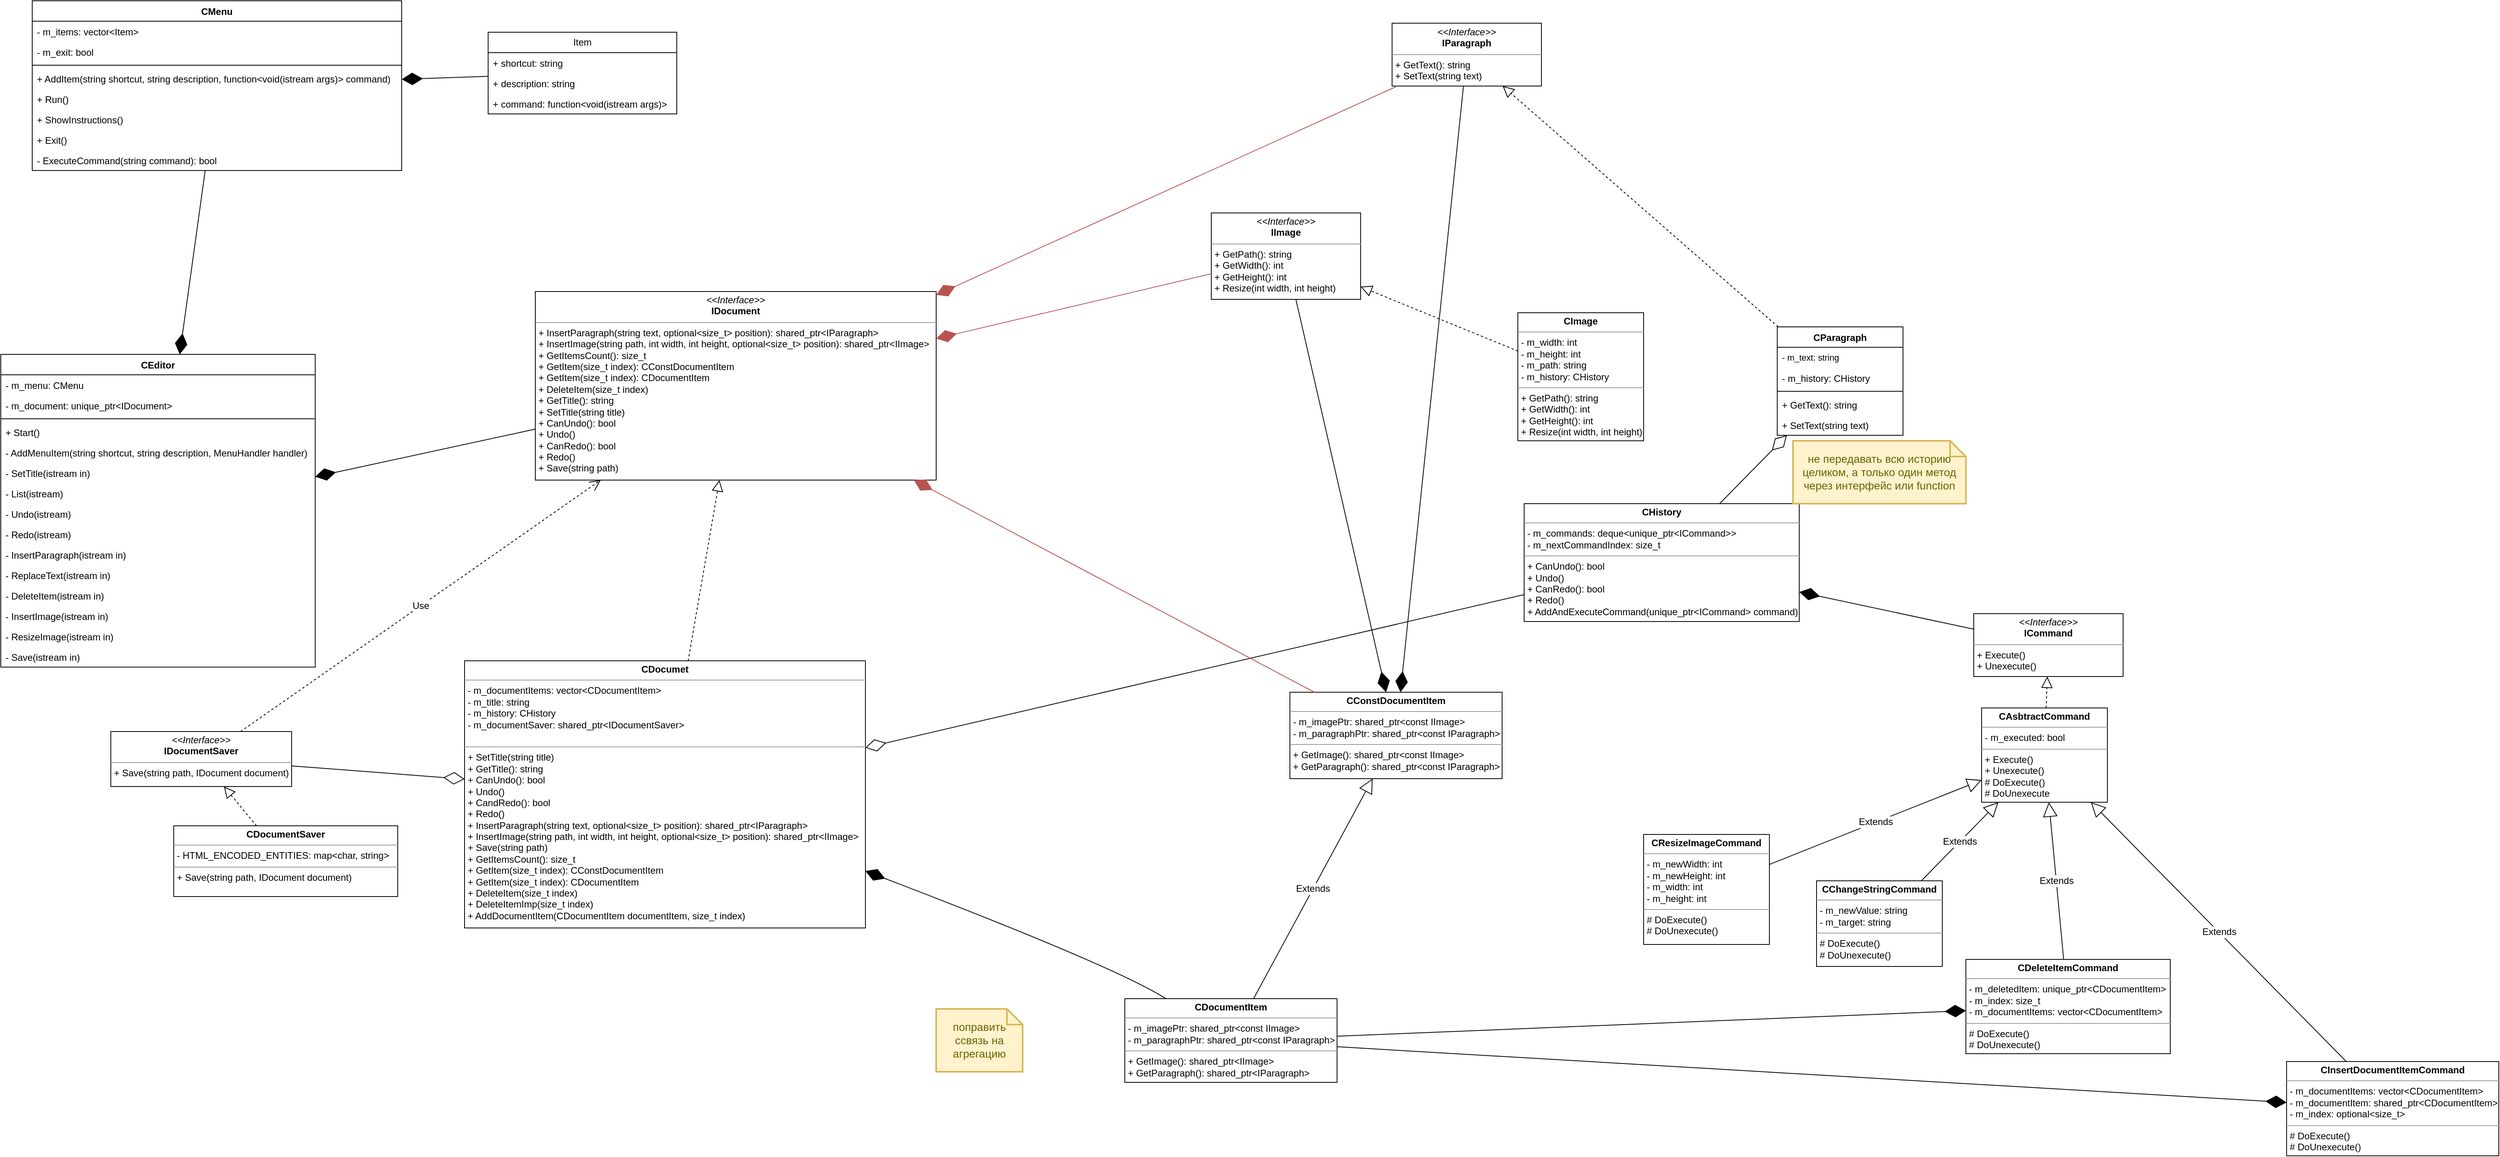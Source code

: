 <mxfile version="22.1.0" type="device">
  <diagram name="Страница — 1" id="R6GIMhSk1xljdLZ6tXCq">
    <mxGraphModel dx="875" dy="3942" grid="1" gridSize="10" guides="1" tooltips="1" connect="1" arrows="1" fold="1" page="1" pageScale="1" pageWidth="827" pageHeight="1169" math="0" shadow="0">
      <root>
        <mxCell id="0" />
        <mxCell id="1" parent="0" />
        <mxCell id="IfBYdB_6qZyY2GXF2FP4-1" value="CEditor" style="swimlane;fontStyle=1;align=center;verticalAlign=top;childLayout=stackLayout;horizontal=1;startSize=26;horizontalStack=0;resizeParent=1;resizeParentMax=0;resizeLast=0;collapsible=1;marginBottom=0;whiteSpace=wrap;html=1;" parent="1" vertex="1">
          <mxGeometry x="130" y="-2890" width="400" height="398" as="geometry" />
        </mxCell>
        <mxCell id="IfBYdB_6qZyY2GXF2FP4-2" value="- m_menu: CMenu" style="text;strokeColor=none;fillColor=none;align=left;verticalAlign=top;spacingLeft=4;spacingRight=4;overflow=hidden;rotatable=0;points=[[0,0.5],[1,0.5]];portConstraint=eastwest;whiteSpace=wrap;html=1;" parent="IfBYdB_6qZyY2GXF2FP4-1" vertex="1">
          <mxGeometry y="26" width="400" height="26" as="geometry" />
        </mxCell>
        <mxCell id="IfBYdB_6qZyY2GXF2FP4-7" value="- m_document: unique_ptr&amp;lt;IDocument&amp;gt;" style="text;strokeColor=none;fillColor=none;align=left;verticalAlign=top;spacingLeft=4;spacingRight=4;overflow=hidden;rotatable=0;points=[[0,0.5],[1,0.5]];portConstraint=eastwest;whiteSpace=wrap;html=1;" parent="IfBYdB_6qZyY2GXF2FP4-1" vertex="1">
          <mxGeometry y="52" width="400" height="26" as="geometry" />
        </mxCell>
        <mxCell id="IfBYdB_6qZyY2GXF2FP4-3" value="" style="line;strokeWidth=1;fillColor=none;align=left;verticalAlign=middle;spacingTop=-1;spacingLeft=3;spacingRight=3;rotatable=0;labelPosition=right;points=[];portConstraint=eastwest;strokeColor=inherit;" parent="IfBYdB_6qZyY2GXF2FP4-1" vertex="1">
          <mxGeometry y="78" width="400" height="8" as="geometry" />
        </mxCell>
        <mxCell id="IfBYdB_6qZyY2GXF2FP4-4" value="+ Start()" style="text;strokeColor=none;fillColor=none;align=left;verticalAlign=top;spacingLeft=4;spacingRight=4;overflow=hidden;rotatable=0;points=[[0,0.5],[1,0.5]];portConstraint=eastwest;whiteSpace=wrap;html=1;" parent="IfBYdB_6qZyY2GXF2FP4-1" vertex="1">
          <mxGeometry y="86" width="400" height="26" as="geometry" />
        </mxCell>
        <mxCell id="IfBYdB_6qZyY2GXF2FP4-5" value="- AddMenuItem(string shortcut, string description, MenuHandler handler)" style="text;strokeColor=none;fillColor=none;align=left;verticalAlign=top;spacingLeft=4;spacingRight=4;overflow=hidden;rotatable=0;points=[[0,0.5],[1,0.5]];portConstraint=eastwest;whiteSpace=wrap;html=1;" parent="IfBYdB_6qZyY2GXF2FP4-1" vertex="1">
          <mxGeometry y="112" width="400" height="26" as="geometry" />
        </mxCell>
        <mxCell id="IfBYdB_6qZyY2GXF2FP4-6" value="- SetTitle(istream in)" style="text;strokeColor=none;fillColor=none;align=left;verticalAlign=top;spacingLeft=4;spacingRight=4;overflow=hidden;rotatable=0;points=[[0,0.5],[1,0.5]];portConstraint=eastwest;whiteSpace=wrap;html=1;" parent="IfBYdB_6qZyY2GXF2FP4-1" vertex="1">
          <mxGeometry y="138" width="400" height="26" as="geometry" />
        </mxCell>
        <mxCell id="IfBYdB_6qZyY2GXF2FP4-8" value="- List(istream)" style="text;strokeColor=none;fillColor=none;align=left;verticalAlign=top;spacingLeft=4;spacingRight=4;overflow=hidden;rotatable=0;points=[[0,0.5],[1,0.5]];portConstraint=eastwest;whiteSpace=wrap;html=1;" parent="IfBYdB_6qZyY2GXF2FP4-1" vertex="1">
          <mxGeometry y="164" width="400" height="26" as="geometry" />
        </mxCell>
        <mxCell id="IfBYdB_6qZyY2GXF2FP4-11" value="- Undo(istream)" style="text;strokeColor=none;fillColor=none;align=left;verticalAlign=top;spacingLeft=4;spacingRight=4;overflow=hidden;rotatable=0;points=[[0,0.5],[1,0.5]];portConstraint=eastwest;whiteSpace=wrap;html=1;" parent="IfBYdB_6qZyY2GXF2FP4-1" vertex="1">
          <mxGeometry y="190" width="400" height="26" as="geometry" />
        </mxCell>
        <mxCell id="IfBYdB_6qZyY2GXF2FP4-13" value="- Redo(istream)" style="text;strokeColor=none;fillColor=none;align=left;verticalAlign=top;spacingLeft=4;spacingRight=4;overflow=hidden;rotatable=0;points=[[0,0.5],[1,0.5]];portConstraint=eastwest;whiteSpace=wrap;html=1;" parent="IfBYdB_6qZyY2GXF2FP4-1" vertex="1">
          <mxGeometry y="216" width="400" height="26" as="geometry" />
        </mxCell>
        <mxCell id="IfBYdB_6qZyY2GXF2FP4-16" value="- InsertParagraph(istream in)" style="text;strokeColor=none;fillColor=none;align=left;verticalAlign=top;spacingLeft=4;spacingRight=4;overflow=hidden;rotatable=0;points=[[0,0.5],[1,0.5]];portConstraint=eastwest;whiteSpace=wrap;html=1;" parent="IfBYdB_6qZyY2GXF2FP4-1" vertex="1">
          <mxGeometry y="242" width="400" height="26" as="geometry" />
        </mxCell>
        <mxCell id="IfBYdB_6qZyY2GXF2FP4-15" value="- ReplaceText(istream in)" style="text;strokeColor=none;fillColor=none;align=left;verticalAlign=top;spacingLeft=4;spacingRight=4;overflow=hidden;rotatable=0;points=[[0,0.5],[1,0.5]];portConstraint=eastwest;whiteSpace=wrap;html=1;" parent="IfBYdB_6qZyY2GXF2FP4-1" vertex="1">
          <mxGeometry y="268" width="400" height="26" as="geometry" />
        </mxCell>
        <mxCell id="IfBYdB_6qZyY2GXF2FP4-14" value="- DeleteItem(istream in)" style="text;strokeColor=none;fillColor=none;align=left;verticalAlign=top;spacingLeft=4;spacingRight=4;overflow=hidden;rotatable=0;points=[[0,0.5],[1,0.5]];portConstraint=eastwest;whiteSpace=wrap;html=1;" parent="IfBYdB_6qZyY2GXF2FP4-1" vertex="1">
          <mxGeometry y="294" width="400" height="26" as="geometry" />
        </mxCell>
        <mxCell id="IfBYdB_6qZyY2GXF2FP4-12" value="- InsertImage(istream in)" style="text;strokeColor=none;fillColor=none;align=left;verticalAlign=top;spacingLeft=4;spacingRight=4;overflow=hidden;rotatable=0;points=[[0,0.5],[1,0.5]];portConstraint=eastwest;whiteSpace=wrap;html=1;" parent="IfBYdB_6qZyY2GXF2FP4-1" vertex="1">
          <mxGeometry y="320" width="400" height="26" as="geometry" />
        </mxCell>
        <mxCell id="IfBYdB_6qZyY2GXF2FP4-10" value="- ResizeImage(istream in)" style="text;strokeColor=none;fillColor=none;align=left;verticalAlign=top;spacingLeft=4;spacingRight=4;overflow=hidden;rotatable=0;points=[[0,0.5],[1,0.5]];portConstraint=eastwest;whiteSpace=wrap;html=1;" parent="IfBYdB_6qZyY2GXF2FP4-1" vertex="1">
          <mxGeometry y="346" width="400" height="26" as="geometry" />
        </mxCell>
        <mxCell id="IfBYdB_6qZyY2GXF2FP4-9" value="- Save(istream in)" style="text;strokeColor=none;fillColor=none;align=left;verticalAlign=top;spacingLeft=4;spacingRight=4;overflow=hidden;rotatable=0;points=[[0,0.5],[1,0.5]];portConstraint=eastwest;whiteSpace=wrap;html=1;" parent="IfBYdB_6qZyY2GXF2FP4-1" vertex="1">
          <mxGeometry y="372" width="400" height="26" as="geometry" />
        </mxCell>
        <mxCell id="IfBYdB_6qZyY2GXF2FP4-17" value="CMenu" style="swimlane;fontStyle=1;align=center;verticalAlign=top;childLayout=stackLayout;horizontal=1;startSize=26;horizontalStack=0;resizeParent=1;resizeParentMax=0;resizeLast=0;collapsible=1;marginBottom=0;whiteSpace=wrap;html=1;" parent="1" vertex="1">
          <mxGeometry x="170" y="-3340" width="470" height="216" as="geometry" />
        </mxCell>
        <mxCell id="IfBYdB_6qZyY2GXF2FP4-18" value="- m_items: vector&amp;lt;Item&amp;gt;" style="text;strokeColor=none;fillColor=none;align=left;verticalAlign=top;spacingLeft=4;spacingRight=4;overflow=hidden;rotatable=0;points=[[0,0.5],[1,0.5]];portConstraint=eastwest;whiteSpace=wrap;html=1;" parent="IfBYdB_6qZyY2GXF2FP4-17" vertex="1">
          <mxGeometry y="26" width="470" height="26" as="geometry" />
        </mxCell>
        <mxCell id="IfBYdB_6qZyY2GXF2FP4-25" value="- m_exit: bool" style="text;strokeColor=none;fillColor=none;align=left;verticalAlign=top;spacingLeft=4;spacingRight=4;overflow=hidden;rotatable=0;points=[[0,0.5],[1,0.5]];portConstraint=eastwest;whiteSpace=wrap;html=1;" parent="IfBYdB_6qZyY2GXF2FP4-17" vertex="1">
          <mxGeometry y="52" width="470" height="26" as="geometry" />
        </mxCell>
        <mxCell id="IfBYdB_6qZyY2GXF2FP4-19" value="" style="line;strokeWidth=1;fillColor=none;align=left;verticalAlign=middle;spacingTop=-1;spacingLeft=3;spacingRight=3;rotatable=0;labelPosition=right;points=[];portConstraint=eastwest;strokeColor=inherit;" parent="IfBYdB_6qZyY2GXF2FP4-17" vertex="1">
          <mxGeometry y="78" width="470" height="8" as="geometry" />
        </mxCell>
        <mxCell id="IfBYdB_6qZyY2GXF2FP4-20" value="+ AddItem(string shortcut, string description, function&amp;lt;void(istream args)&amp;gt; command)" style="text;strokeColor=none;fillColor=none;align=left;verticalAlign=top;spacingLeft=4;spacingRight=4;overflow=hidden;rotatable=0;points=[[0,0.5],[1,0.5]];portConstraint=eastwest;whiteSpace=wrap;html=1;" parent="IfBYdB_6qZyY2GXF2FP4-17" vertex="1">
          <mxGeometry y="86" width="470" height="26" as="geometry" />
        </mxCell>
        <mxCell id="IfBYdB_6qZyY2GXF2FP4-21" value="+ Run()" style="text;strokeColor=none;fillColor=none;align=left;verticalAlign=top;spacingLeft=4;spacingRight=4;overflow=hidden;rotatable=0;points=[[0,0.5],[1,0.5]];portConstraint=eastwest;whiteSpace=wrap;html=1;" parent="IfBYdB_6qZyY2GXF2FP4-17" vertex="1">
          <mxGeometry y="112" width="470" height="26" as="geometry" />
        </mxCell>
        <mxCell id="IfBYdB_6qZyY2GXF2FP4-22" value="+ ShowInstructions()" style="text;strokeColor=none;fillColor=none;align=left;verticalAlign=top;spacingLeft=4;spacingRight=4;overflow=hidden;rotatable=0;points=[[0,0.5],[1,0.5]];portConstraint=eastwest;whiteSpace=wrap;html=1;" parent="IfBYdB_6qZyY2GXF2FP4-17" vertex="1">
          <mxGeometry y="138" width="470" height="26" as="geometry" />
        </mxCell>
        <mxCell id="IfBYdB_6qZyY2GXF2FP4-23" value="+ Exit()" style="text;strokeColor=none;fillColor=none;align=left;verticalAlign=top;spacingLeft=4;spacingRight=4;overflow=hidden;rotatable=0;points=[[0,0.5],[1,0.5]];portConstraint=eastwest;whiteSpace=wrap;html=1;" parent="IfBYdB_6qZyY2GXF2FP4-17" vertex="1">
          <mxGeometry y="164" width="470" height="26" as="geometry" />
        </mxCell>
        <mxCell id="IfBYdB_6qZyY2GXF2FP4-24" value="- ExecuteCommand(string command): bool" style="text;strokeColor=none;fillColor=none;align=left;verticalAlign=top;spacingLeft=4;spacingRight=4;overflow=hidden;rotatable=0;points=[[0,0.5],[1,0.5]];portConstraint=eastwest;whiteSpace=wrap;html=1;" parent="IfBYdB_6qZyY2GXF2FP4-17" vertex="1">
          <mxGeometry y="190" width="470" height="26" as="geometry" />
        </mxCell>
        <mxCell id="IfBYdB_6qZyY2GXF2FP4-26" value="Item" style="swimlane;fontStyle=0;childLayout=stackLayout;horizontal=1;startSize=26;fillColor=none;horizontalStack=0;resizeParent=1;resizeParentMax=0;resizeLast=0;collapsible=1;marginBottom=0;whiteSpace=wrap;html=1;" parent="1" vertex="1">
          <mxGeometry x="750" y="-3300" width="240" height="104" as="geometry" />
        </mxCell>
        <mxCell id="IfBYdB_6qZyY2GXF2FP4-27" value="+ shortcut: string" style="text;strokeColor=none;fillColor=none;align=left;verticalAlign=top;spacingLeft=4;spacingRight=4;overflow=hidden;rotatable=0;points=[[0,0.5],[1,0.5]];portConstraint=eastwest;whiteSpace=wrap;html=1;" parent="IfBYdB_6qZyY2GXF2FP4-26" vertex="1">
          <mxGeometry y="26" width="240" height="26" as="geometry" />
        </mxCell>
        <mxCell id="IfBYdB_6qZyY2GXF2FP4-28" value="+ description: string" style="text;strokeColor=none;fillColor=none;align=left;verticalAlign=top;spacingLeft=4;spacingRight=4;overflow=hidden;rotatable=0;points=[[0,0.5],[1,0.5]];portConstraint=eastwest;whiteSpace=wrap;html=1;" parent="IfBYdB_6qZyY2GXF2FP4-26" vertex="1">
          <mxGeometry y="52" width="240" height="26" as="geometry" />
        </mxCell>
        <mxCell id="IfBYdB_6qZyY2GXF2FP4-30" value="+ command: function&amp;lt;void(istream args)&amp;gt;" style="text;strokeColor=none;fillColor=none;align=left;verticalAlign=top;spacingLeft=4;spacingRight=4;overflow=hidden;rotatable=0;points=[[0,0.5],[1,0.5]];portConstraint=eastwest;whiteSpace=wrap;html=1;" parent="IfBYdB_6qZyY2GXF2FP4-26" vertex="1">
          <mxGeometry y="78" width="240" height="26" as="geometry" />
        </mxCell>
        <mxCell id="IfBYdB_6qZyY2GXF2FP4-31" value="&lt;p style=&quot;margin:0px;margin-top:4px;text-align:center;&quot;&gt;&lt;i&gt;&amp;lt;&amp;lt;Interface&amp;gt;&amp;gt;&lt;/i&gt;&lt;br&gt;&lt;b&gt;ICommand&lt;/b&gt;&lt;/p&gt;&lt;hr size=&quot;1&quot;&gt;&lt;p style=&quot;margin:0px;margin-left:4px;&quot;&gt;+ Execute()&lt;br&gt;+ Unexecute()&lt;/p&gt;" style="verticalAlign=top;align=left;overflow=fill;fontSize=12;fontFamily=Helvetica;html=1;whiteSpace=wrap;" parent="1" vertex="1">
          <mxGeometry x="2640" y="-2560" width="190" height="80" as="geometry" />
        </mxCell>
        <mxCell id="IfBYdB_6qZyY2GXF2FP4-32" value="&lt;p style=&quot;margin:0px;margin-top:4px;text-align:center;&quot;&gt;&lt;i&gt;&amp;lt;&amp;lt;Interface&amp;gt;&amp;gt;&lt;/i&gt;&lt;br&gt;&lt;b&gt;IDocument&lt;/b&gt;&lt;/p&gt;&lt;hr size=&quot;1&quot;&gt;&lt;p style=&quot;margin:0px;margin-left:4px;&quot;&gt;+ InsertParagraph(string text, optional&amp;lt;size_t&amp;gt; position): shared_ptr&amp;lt;IParagraph&amp;gt;&lt;/p&gt;&lt;p style=&quot;margin:0px;margin-left:4px;&quot;&gt;+ InsertImage(string path, int width, int height, optional&amp;lt;size_t&amp;gt; position): shared_ptr&amp;lt;IImage&amp;gt;&lt;/p&gt;&lt;p style=&quot;margin:0px;margin-left:4px;&quot;&gt;+ GetItemsCount(): size_t&lt;/p&gt;&lt;p style=&quot;margin:0px;margin-left:4px;&quot;&gt;+ GetItem(size_t index): CConstDocumentItem&lt;/p&gt;&lt;p style=&quot;margin:0px;margin-left:4px;&quot;&gt;+ GetItem(size_t index): CDocumentItem&lt;/p&gt;&lt;p style=&quot;margin:0px;margin-left:4px;&quot;&gt;+ DeleteItem(size_t index)&lt;/p&gt;&lt;p style=&quot;margin:0px;margin-left:4px;&quot;&gt;+ GetTitle(): string&lt;/p&gt;&lt;p style=&quot;margin:0px;margin-left:4px;&quot;&gt;+ SetTitle(string title)&lt;/p&gt;&lt;p style=&quot;margin:0px;margin-left:4px;&quot;&gt;+ CanUndo(): bool&lt;/p&gt;&lt;p style=&quot;margin:0px;margin-left:4px;&quot;&gt;+ Undo()&lt;/p&gt;&lt;p style=&quot;margin:0px;margin-left:4px;&quot;&gt;+ CanRedo(): bool&lt;/p&gt;&lt;p style=&quot;margin:0px;margin-left:4px;&quot;&gt;+ Redo()&lt;/p&gt;&lt;p style=&quot;margin:0px;margin-left:4px;&quot;&gt;+ Save(string path)&lt;/p&gt;" style="verticalAlign=top;align=left;overflow=fill;fontSize=12;fontFamily=Helvetica;html=1;whiteSpace=wrap;" parent="1" vertex="1">
          <mxGeometry x="810" y="-2970" width="510" height="240" as="geometry" />
        </mxCell>
        <mxCell id="8QAlY1tcnyAQv3PF9-H2-5" value="&lt;p style=&quot;margin:0px;margin-top:4px;text-align:center;&quot;&gt;&lt;i&gt;&amp;lt;&amp;lt;Interface&amp;gt;&amp;gt;&lt;/i&gt;&lt;br&gt;&lt;b&gt;IDocumentSaver&lt;/b&gt;&lt;/p&gt;&lt;hr size=&quot;1&quot;&gt;&lt;p style=&quot;margin:0px;margin-left:4px;&quot;&gt;+ Save(string path, IDocument document)&lt;br&gt;&lt;/p&gt;" style="verticalAlign=top;align=left;overflow=fill;fontSize=12;fontFamily=Helvetica;html=1;whiteSpace=wrap;" parent="1" vertex="1">
          <mxGeometry x="270" y="-2410" width="230" height="70" as="geometry" />
        </mxCell>
        <mxCell id="8QAlY1tcnyAQv3PF9-H2-10" value="&lt;p style=&quot;margin:0px;margin-top:4px;text-align:center;&quot;&gt;&lt;i&gt;&amp;lt;&amp;lt;Interface&amp;gt;&amp;gt;&lt;/i&gt;&lt;br&gt;&lt;b&gt;IImage&lt;/b&gt;&lt;/p&gt;&lt;hr size=&quot;1&quot;&gt;&lt;p style=&quot;margin:0px;margin-left:4px;&quot;&gt;+ GetPath(): string&lt;/p&gt;&lt;p style=&quot;margin:0px;margin-left:4px;&quot;&gt;+ GetWidth(): int&lt;/p&gt;&lt;p style=&quot;margin:0px;margin-left:4px;&quot;&gt;+ GetHeight(): int&lt;/p&gt;&lt;p style=&quot;margin:0px;margin-left:4px;&quot;&gt;+ Resize(int width, int height)&lt;/p&gt;" style="verticalAlign=top;align=left;overflow=fill;fontSize=12;fontFamily=Helvetica;html=1;whiteSpace=wrap;" parent="1" vertex="1">
          <mxGeometry x="1670" y="-3070" width="190" height="110" as="geometry" />
        </mxCell>
        <mxCell id="8QAlY1tcnyAQv3PF9-H2-11" value="&lt;p style=&quot;margin:0px;margin-top:4px;text-align:center;&quot;&gt;&lt;i&gt;&amp;lt;&amp;lt;Interface&amp;gt;&amp;gt;&lt;/i&gt;&lt;br&gt;&lt;b&gt;IParagraph&lt;/b&gt;&lt;/p&gt;&lt;hr size=&quot;1&quot;&gt;&lt;p style=&quot;margin:0px;margin-left:4px;&quot;&gt;+ GetText(): string&lt;br&gt;&lt;/p&gt;&lt;p style=&quot;margin:0px;margin-left:4px;&quot;&gt;+ SetText(string text)&lt;/p&gt;&lt;p style=&quot;margin:0px;margin-left:4px;&quot;&gt;&lt;br&gt;&lt;/p&gt;" style="verticalAlign=top;align=left;overflow=fill;fontSize=12;fontFamily=Helvetica;html=1;whiteSpace=wrap;" parent="1" vertex="1">
          <mxGeometry x="1900" y="-3311.5" width="190" height="80" as="geometry" />
        </mxCell>
        <mxCell id="8QAlY1tcnyAQv3PF9-H2-16" value="CParagraph" style="swimlane;fontStyle=1;align=center;verticalAlign=top;childLayout=stackLayout;horizontal=1;startSize=26;horizontalStack=0;resizeParent=1;resizeParentMax=0;resizeLast=0;collapsible=1;marginBottom=0;whiteSpace=wrap;html=1;fontSize=12;" parent="1" vertex="1">
          <mxGeometry x="2390" y="-2925" width="160" height="138" as="geometry" />
        </mxCell>
        <mxCell id="8QAlY1tcnyAQv3PF9-H2-17" value="- m_text: string" style="text;strokeColor=none;fillColor=none;align=left;verticalAlign=top;spacingLeft=4;spacingRight=4;overflow=hidden;rotatable=0;points=[[0,0.5],[1,0.5]];portConstraint=eastwest;whiteSpace=wrap;html=1;fontSize=11;" parent="8QAlY1tcnyAQv3PF9-H2-16" vertex="1">
          <mxGeometry y="26" width="160" height="26" as="geometry" />
        </mxCell>
        <mxCell id="8QAlY1tcnyAQv3PF9-H2-20" value="- m_history: CHistory" style="text;strokeColor=none;fillColor=none;align=left;verticalAlign=top;spacingLeft=4;spacingRight=4;overflow=hidden;rotatable=0;points=[[0,0.5],[1,0.5]];portConstraint=eastwest;whiteSpace=wrap;html=1;fontSize=12;" parent="8QAlY1tcnyAQv3PF9-H2-16" vertex="1">
          <mxGeometry y="52" width="160" height="26" as="geometry" />
        </mxCell>
        <mxCell id="8QAlY1tcnyAQv3PF9-H2-18" value="" style="line;strokeWidth=1;fillColor=none;align=left;verticalAlign=middle;spacingTop=-1;spacingLeft=3;spacingRight=3;rotatable=0;labelPosition=right;points=[];portConstraint=eastwest;strokeColor=inherit;fontSize=16;" parent="8QAlY1tcnyAQv3PF9-H2-16" vertex="1">
          <mxGeometry y="78" width="160" height="8" as="geometry" />
        </mxCell>
        <mxCell id="8QAlY1tcnyAQv3PF9-H2-19" value="+ GetText(): string" style="text;strokeColor=none;fillColor=none;align=left;verticalAlign=top;spacingLeft=4;spacingRight=4;overflow=hidden;rotatable=0;points=[[0,0.5],[1,0.5]];portConstraint=eastwest;whiteSpace=wrap;html=1;fontSize=12;" parent="8QAlY1tcnyAQv3PF9-H2-16" vertex="1">
          <mxGeometry y="86" width="160" height="26" as="geometry" />
        </mxCell>
        <mxCell id="8QAlY1tcnyAQv3PF9-H2-23" value="+ SetText(string text)" style="text;strokeColor=none;fillColor=none;align=left;verticalAlign=top;spacingLeft=4;spacingRight=4;overflow=hidden;rotatable=0;points=[[0,0.5],[1,0.5]];portConstraint=eastwest;whiteSpace=wrap;html=1;fontSize=12;" parent="8QAlY1tcnyAQv3PF9-H2-16" vertex="1">
          <mxGeometry y="112" width="160" height="26" as="geometry" />
        </mxCell>
        <mxCell id="6q8cdt-QcZXactEGFAb8-15" value="&lt;p style=&quot;margin:0px;margin-top:4px;text-align:center;&quot;&gt;&lt;b&gt;CImage&lt;/b&gt;&lt;/p&gt;&lt;hr size=&quot;1&quot;&gt;&lt;p style=&quot;margin:0px;margin-left:4px;&quot;&gt;- m_width: int&lt;/p&gt;&lt;p style=&quot;margin:0px;margin-left:4px;&quot;&gt;- m_height: int&lt;/p&gt;&lt;p style=&quot;margin:0px;margin-left:4px;&quot;&gt;- m_path: string&lt;/p&gt;&lt;p style=&quot;margin:0px;margin-left:4px;&quot;&gt;- m_history: CHistory&lt;/p&gt;&lt;hr size=&quot;1&quot;&gt;&lt;p style=&quot;margin:0px;margin-left:4px;&quot;&gt;+ GetPath(): string&lt;/p&gt;&lt;p style=&quot;margin:0px;margin-left:4px;&quot;&gt;+ GetWidth(): int&lt;/p&gt;&lt;p style=&quot;margin:0px;margin-left:4px;&quot;&gt;+ GetHeight(): int&lt;/p&gt;&lt;p style=&quot;margin:0px;margin-left:4px;&quot;&gt;+ Resize(int width, int height)&lt;/p&gt;" style="verticalAlign=top;align=left;overflow=fill;fontSize=12;fontFamily=Helvetica;html=1;whiteSpace=wrap;" parent="1" vertex="1">
          <mxGeometry x="2060" y="-2943" width="160" height="163" as="geometry" />
        </mxCell>
        <mxCell id="6q8cdt-QcZXactEGFAb8-17" value="&lt;p style=&quot;margin:0px;margin-top:4px;text-align:center;&quot;&gt;&lt;b&gt;CDocumentSaver&lt;/b&gt;&lt;/p&gt;&lt;hr size=&quot;1&quot;&gt;&lt;p style=&quot;margin:0px;margin-left:4px;&quot;&gt;- HTML_ENCODED_ENTITIES: map&amp;lt;char, string&amp;gt;&lt;/p&gt;&lt;hr size=&quot;1&quot;&gt;&lt;p style=&quot;margin:0px;margin-left:4px;&quot;&gt;+ Save(string path, IDocument document)&lt;/p&gt;" style="verticalAlign=top;align=left;overflow=fill;fontSize=12;fontFamily=Helvetica;html=1;whiteSpace=wrap;" parent="1" vertex="1">
          <mxGeometry x="350" y="-2290" width="285" height="90" as="geometry" />
        </mxCell>
        <mxCell id="6q8cdt-QcZXactEGFAb8-18" value="&lt;p style=&quot;margin:0px;margin-top:4px;text-align:center;&quot;&gt;&lt;b&gt;CDocumet&lt;/b&gt;&lt;/p&gt;&lt;hr size=&quot;1&quot;&gt;&lt;p style=&quot;margin:0px;margin-left:4px;&quot;&gt;- m_documentItems: vector&amp;lt;CDocumentItem&amp;gt;&lt;/p&gt;&lt;p style=&quot;margin:0px;margin-left:4px;&quot;&gt;- m_title: string&lt;/p&gt;&lt;p style=&quot;margin:0px;margin-left:4px;&quot;&gt;- m_history: CHistory&lt;/p&gt;&lt;p style=&quot;margin:0px;margin-left:4px;&quot;&gt;- m_documentSaver: shared_ptr&amp;lt;IDocumentSaver&amp;gt;&lt;/p&gt;&lt;br&gt;&lt;hr size=&quot;1&quot;&gt;&lt;p style=&quot;margin:0px;margin-left:4px;&quot;&gt;+ SetTitle(string title)&lt;/p&gt;&lt;p style=&quot;margin:0px;margin-left:4px;&quot;&gt;+ GetTitle(): string&lt;/p&gt;&lt;p style=&quot;margin:0px;margin-left:4px;&quot;&gt;+ CanUndo(): bool&lt;/p&gt;&lt;p style=&quot;margin:0px;margin-left:4px;&quot;&gt;+ Undo()&lt;/p&gt;&lt;p style=&quot;margin:0px;margin-left:4px;&quot;&gt;+ CandRedo(): bool&lt;/p&gt;&lt;p style=&quot;margin:0px;margin-left:4px;&quot;&gt;+ Redo()&lt;/p&gt;&lt;p style=&quot;margin:0px;margin-left:4px;&quot;&gt;+ InsertParagraph(string text, optional&amp;lt;size_t&amp;gt; position): shared_ptr&amp;lt;IParagraph&amp;gt;&lt;/p&gt;&lt;p style=&quot;margin:0px;margin-left:4px;&quot;&gt;+ InsertImage(string path, int width, int height, optional&amp;lt;size_t&amp;gt; position): shared_ptr&amp;lt;IImage&amp;gt;&lt;/p&gt;&lt;p style=&quot;margin:0px;margin-left:4px;&quot;&gt;+ Save(string path)&lt;/p&gt;&lt;p style=&quot;margin:0px;margin-left:4px;&quot;&gt;+ GetItemsCount(): size_t&lt;/p&gt;&lt;p style=&quot;margin:0px;margin-left:4px;&quot;&gt;+ GetItem(size_t index): CConstDocumentItem&lt;/p&gt;&lt;p style=&quot;margin:0px;margin-left:4px;&quot;&gt;+ GetItem(size_t index): CDocumentItem&lt;/p&gt;&lt;p style=&quot;margin:0px;margin-left:4px;&quot;&gt;+ DeleteItem(size_t index)&lt;/p&gt;&lt;p style=&quot;margin:0px;margin-left:4px;&quot;&gt;+ DeleteItemImp(size_t index)&lt;/p&gt;&lt;p style=&quot;margin:0px;margin-left:4px;&quot;&gt;+ AddDocumentItem(CDocumentItem documentItem, size_t index)&lt;/p&gt;" style="verticalAlign=top;align=left;overflow=fill;fontSize=12;fontFamily=Helvetica;html=1;whiteSpace=wrap;" parent="1" vertex="1">
          <mxGeometry x="720" y="-2500" width="510" height="340" as="geometry" />
        </mxCell>
        <mxCell id="6q8cdt-QcZXactEGFAb8-19" value="&lt;p style=&quot;margin:0px;margin-top:4px;text-align:center;&quot;&gt;&lt;b&gt;CAsbtractCommand&lt;/b&gt;&lt;/p&gt;&lt;hr size=&quot;1&quot;&gt;&lt;p style=&quot;margin:0px;margin-left:4px;&quot;&gt;- m_executed: bool&lt;/p&gt;&lt;hr size=&quot;1&quot;&gt;&lt;p style=&quot;margin:0px;margin-left:4px;&quot;&gt;+ Execute()&lt;/p&gt;&lt;p style=&quot;margin:0px;margin-left:4px;&quot;&gt;+ Unexecute()&lt;/p&gt;&lt;p style=&quot;margin:0px;margin-left:4px;&quot;&gt;# DoExecute()&lt;/p&gt;&lt;p style=&quot;margin:0px;margin-left:4px;&quot;&gt;# DoUnexecute&lt;/p&gt;" style="verticalAlign=top;align=left;overflow=fill;fontSize=12;fontFamily=Helvetica;html=1;whiteSpace=wrap;" parent="1" vertex="1">
          <mxGeometry x="2650" y="-2440" width="160" height="120" as="geometry" />
        </mxCell>
        <mxCell id="6q8cdt-QcZXactEGFAb8-20" value="&lt;p style=&quot;margin:0px;margin-top:4px;text-align:center;&quot;&gt;&lt;b&gt;CChangeStringCommand&lt;/b&gt;&lt;/p&gt;&lt;hr size=&quot;1&quot;&gt;&lt;p style=&quot;margin:0px;margin-left:4px;&quot;&gt;- m_newValue: string&lt;/p&gt;&lt;p style=&quot;margin:0px;margin-left:4px;&quot;&gt;- m_target: string&lt;/p&gt;&lt;hr size=&quot;1&quot;&gt;&lt;p style=&quot;margin:0px;margin-left:4px;&quot;&gt;# DoExecute()&lt;/p&gt;&lt;p style=&quot;margin:0px;margin-left:4px;&quot;&gt;# DoUnexecute()&lt;/p&gt;" style="verticalAlign=top;align=left;overflow=fill;fontSize=12;fontFamily=Helvetica;html=1;whiteSpace=wrap;" parent="1" vertex="1">
          <mxGeometry x="2440" y="-2220" width="160" height="109" as="geometry" />
        </mxCell>
        <mxCell id="6q8cdt-QcZXactEGFAb8-21" value="&lt;p style=&quot;margin:0px;margin-top:4px;text-align:center;&quot;&gt;&lt;b&gt;CConstDocumentItem&lt;/b&gt;&lt;/p&gt;&lt;hr size=&quot;1&quot;&gt;&lt;p style=&quot;margin:0px;margin-left:4px;&quot;&gt;- m_imagePtr: shared_ptr&amp;lt;const IImage&amp;gt;&lt;/p&gt;&lt;p style=&quot;margin:0px;margin-left:4px;&quot;&gt;- m_paragraphPtr: shared_ptr&amp;lt;const IParagraph&amp;gt;&lt;/p&gt;&lt;hr size=&quot;1&quot;&gt;&lt;p style=&quot;margin:0px;margin-left:4px;&quot;&gt;+ GetImage(): shared_ptr&amp;lt;const IImage&amp;gt;&lt;/p&gt;&lt;p style=&quot;margin:0px;margin-left:4px;&quot;&gt;+ GetParagraph(): shared_ptr&amp;lt;const IParagraph&amp;gt;&lt;/p&gt;" style="verticalAlign=top;align=left;overflow=fill;fontSize=12;fontFamily=Helvetica;html=1;whiteSpace=wrap;" parent="1" vertex="1">
          <mxGeometry x="1770" y="-2460" width="270" height="110" as="geometry" />
        </mxCell>
        <mxCell id="6q8cdt-QcZXactEGFAb8-22" value="&lt;p style=&quot;margin:0px;margin-top:4px;text-align:center;&quot;&gt;&lt;b&gt;CDocumentItem&lt;/b&gt;&lt;/p&gt;&lt;hr size=&quot;1&quot;&gt;&lt;p style=&quot;border-color: var(--border-color); margin: 0px 0px 0px 4px;&quot;&gt;- m_imagePtr: shared_ptr&amp;lt;const IImage&amp;gt;&lt;/p&gt;&lt;p style=&quot;border-color: var(--border-color); margin: 0px 0px 0px 4px;&quot;&gt;- m_paragraphPtr: shared_ptr&amp;lt;const IParagraph&amp;gt;&lt;/p&gt;&lt;hr size=&quot;1&quot;&gt;&lt;p style=&quot;border-color: var(--border-color); margin: 0px 0px 0px 4px;&quot;&gt;+ GetImage(): shared_ptr&amp;lt;IImage&amp;gt;&lt;/p&gt;&lt;p style=&quot;border-color: var(--border-color); margin: 0px 0px 0px 4px;&quot;&gt;+ GetParagraph(): shared_ptr&amp;lt;IParagraph&amp;gt;&lt;/p&gt;" style="verticalAlign=top;align=left;overflow=fill;fontSize=12;fontFamily=Helvetica;html=1;whiteSpace=wrap;" parent="1" vertex="1">
          <mxGeometry x="1560" y="-2070" width="270" height="106.5" as="geometry" />
        </mxCell>
        <mxCell id="6q8cdt-QcZXactEGFAb8-23" value="&lt;p style=&quot;margin:0px;margin-top:4px;text-align:center;&quot;&gt;&lt;b&gt;CDeleteItemCommand&lt;/b&gt;&lt;/p&gt;&lt;hr size=&quot;1&quot;&gt;&lt;p style=&quot;margin:0px;margin-left:4px;&quot;&gt;- m_deletedItem: unique_ptr&amp;lt;CDocumentItem&amp;gt;&lt;/p&gt;&lt;p style=&quot;margin:0px;margin-left:4px;&quot;&gt;- m_index: size_t&lt;/p&gt;&lt;p style=&quot;margin:0px;margin-left:4px;&quot;&gt;- m_documentItems: vector&amp;lt;CDocumentItem&amp;gt;&lt;/p&gt;&lt;hr size=&quot;1&quot;&gt;&lt;p style=&quot;margin:0px;margin-left:4px;&quot;&gt;# DoExecute()&lt;/p&gt;&lt;p style=&quot;margin:0px;margin-left:4px;&quot;&gt;# DoUnexecute()&lt;/p&gt;" style="verticalAlign=top;align=left;overflow=fill;fontSize=12;fontFamily=Helvetica;html=1;whiteSpace=wrap;" parent="1" vertex="1">
          <mxGeometry x="2630" y="-2120" width="260" height="120" as="geometry" />
        </mxCell>
        <mxCell id="6q8cdt-QcZXactEGFAb8-24" value="&lt;p style=&quot;margin:0px;margin-top:4px;text-align:center;&quot;&gt;&lt;b&gt;CInsertDocumentItemCommand&lt;/b&gt;&lt;/p&gt;&lt;hr size=&quot;1&quot;&gt;&lt;p style=&quot;margin:0px;margin-left:4px;&quot;&gt;- m_documentItems: vector&amp;lt;CDocumentItem&amp;gt;&lt;/p&gt;&lt;p style=&quot;margin:0px;margin-left:4px;&quot;&gt;- m_documentItem: shared_ptr&amp;lt;CDocumentItem&amp;gt;&lt;/p&gt;&lt;p style=&quot;margin:0px;margin-left:4px;&quot;&gt;- m_index: optional&amp;lt;size_t&amp;gt;&lt;/p&gt;&lt;hr size=&quot;1&quot;&gt;&lt;p style=&quot;border-color: var(--border-color); margin: 0px 0px 0px 4px;&quot;&gt;# DoExecute()&lt;/p&gt;&lt;p style=&quot;border-color: var(--border-color); margin: 0px 0px 0px 4px;&quot;&gt;# DoUnexecute()&lt;/p&gt;" style="verticalAlign=top;align=left;overflow=fill;fontSize=12;fontFamily=Helvetica;html=1;whiteSpace=wrap;" parent="1" vertex="1">
          <mxGeometry x="3038" y="-1990" width="270" height="120" as="geometry" />
        </mxCell>
        <mxCell id="6q8cdt-QcZXactEGFAb8-25" value="&lt;p style=&quot;margin:0px;margin-top:4px;text-align:center;&quot;&gt;&lt;b&gt;CResizeImageCommand&lt;/b&gt;&lt;/p&gt;&lt;hr size=&quot;1&quot;&gt;&lt;p style=&quot;margin:0px;margin-left:4px;&quot;&gt;- m_newWidth: int&lt;/p&gt;&lt;p style=&quot;margin:0px;margin-left:4px;&quot;&gt;- m_newHeight: int&lt;/p&gt;&lt;p style=&quot;margin:0px;margin-left:4px;&quot;&gt;- m_width: int&lt;/p&gt;&lt;p style=&quot;margin:0px;margin-left:4px;&quot;&gt;- m_height: int&lt;/p&gt;&lt;hr size=&quot;1&quot;&gt;&lt;p style=&quot;border-color: var(--border-color); margin: 0px 0px 0px 4px;&quot;&gt;# DoExecute()&lt;/p&gt;&lt;p style=&quot;border-color: var(--border-color); margin: 0px 0px 0px 4px;&quot;&gt;# DoUnexecute()&lt;/p&gt;" style="verticalAlign=top;align=left;overflow=fill;fontSize=12;fontFamily=Helvetica;html=1;whiteSpace=wrap;" parent="1" vertex="1">
          <mxGeometry x="2220" y="-2279" width="160" height="140" as="geometry" />
        </mxCell>
        <mxCell id="6q8cdt-QcZXactEGFAb8-26" value="&lt;p style=&quot;margin:0px;margin-top:4px;text-align:center;&quot;&gt;&lt;b&gt;CHistory&lt;/b&gt;&lt;/p&gt;&lt;hr size=&quot;1&quot;&gt;&lt;p style=&quot;margin:0px;margin-left:4px;&quot;&gt;- m_commands: deque&amp;lt;unique_ptr&amp;lt;ICommand&amp;gt;&amp;gt;&lt;/p&gt;&lt;p style=&quot;margin:0px;margin-left:4px;&quot;&gt;- m_nextCommandIndex: size_t&lt;/p&gt;&lt;hr size=&quot;1&quot;&gt;&lt;p style=&quot;margin:0px;margin-left:4px;&quot;&gt;+ CanUndo(): bool&lt;/p&gt;&lt;p style=&quot;margin:0px;margin-left:4px;&quot;&gt;+ Undo()&lt;/p&gt;&lt;p style=&quot;margin:0px;margin-left:4px;&quot;&gt;+ CanRedo(): bool&lt;/p&gt;&lt;p style=&quot;margin:0px;margin-left:4px;&quot;&gt;+ Redo()&lt;/p&gt;&lt;p style=&quot;margin:0px;margin-left:4px;&quot;&gt;+ AddAndExecuteCommand(unique_ptr&amp;lt;ICommand&amp;gt; command)&lt;/p&gt;" style="verticalAlign=top;align=left;overflow=fill;fontSize=12;fontFamily=Helvetica;html=1;whiteSpace=wrap;" parent="1" vertex="1">
          <mxGeometry x="2068" y="-2700" width="350" height="150" as="geometry" />
        </mxCell>
        <mxCell id="6q8cdt-QcZXactEGFAb8-27" value="" style="endArrow=block;dashed=1;endFill=0;endSize=12;html=1;rounded=0;fontSize=12;curved=1;" parent="1" source="6q8cdt-QcZXactEGFAb8-18" target="IfBYdB_6qZyY2GXF2FP4-32" edge="1">
          <mxGeometry width="160" relative="1" as="geometry">
            <mxPoint x="910" y="-2700" as="sourcePoint" />
            <mxPoint x="1070" y="-2700" as="targetPoint" />
          </mxGeometry>
        </mxCell>
        <mxCell id="6q8cdt-QcZXactEGFAb8-28" value="" style="endArrow=block;dashed=1;endFill=0;endSize=12;html=1;rounded=0;fontSize=12;curved=1;" parent="1" source="6q8cdt-QcZXactEGFAb8-17" target="8QAlY1tcnyAQv3PF9-H2-5" edge="1">
          <mxGeometry width="160" relative="1" as="geometry">
            <mxPoint x="64" y="-2490" as="sourcePoint" />
            <mxPoint x="224" y="-2490" as="targetPoint" />
          </mxGeometry>
        </mxCell>
        <mxCell id="6q8cdt-QcZXactEGFAb8-29" value="" style="endArrow=block;dashed=1;endFill=0;endSize=12;html=1;rounded=0;fontSize=12;curved=1;" parent="1" source="6q8cdt-QcZXactEGFAb8-15" target="8QAlY1tcnyAQv3PF9-H2-10" edge="1">
          <mxGeometry width="160" relative="1" as="geometry">
            <mxPoint x="1795" y="-2824.5" as="sourcePoint" />
            <mxPoint x="1955" y="-2824.5" as="targetPoint" />
          </mxGeometry>
        </mxCell>
        <mxCell id="6q8cdt-QcZXactEGFAb8-30" value="" style="endArrow=block;dashed=1;endFill=0;endSize=12;html=1;rounded=0;fontSize=12;curved=1;" parent="1" source="8QAlY1tcnyAQv3PF9-H2-16" target="8QAlY1tcnyAQv3PF9-H2-11" edge="1">
          <mxGeometry width="160" relative="1" as="geometry">
            <mxPoint x="1770" y="-3221.5" as="sourcePoint" />
            <mxPoint x="1930" y="-3221.5" as="targetPoint" />
          </mxGeometry>
        </mxCell>
        <mxCell id="6q8cdt-QcZXactEGFAb8-31" value="" style="endArrow=block;dashed=1;endFill=0;endSize=12;html=1;rounded=0;fontSize=12;curved=1;" parent="1" source="6q8cdt-QcZXactEGFAb8-19" target="IfBYdB_6qZyY2GXF2FP4-31" edge="1">
          <mxGeometry width="160" relative="1" as="geometry">
            <mxPoint x="2750" y="-2410" as="sourcePoint" />
            <mxPoint x="2910" y="-2410" as="targetPoint" />
          </mxGeometry>
        </mxCell>
        <mxCell id="6q8cdt-QcZXactEGFAb8-32" value="" style="endArrow=diamondThin;endFill=1;endSize=24;html=1;rounded=0;fontSize=12;curved=1;" parent="1" source="IfBYdB_6qZyY2GXF2FP4-32" target="IfBYdB_6qZyY2GXF2FP4-1" edge="1">
          <mxGeometry width="160" relative="1" as="geometry">
            <mxPoint x="500" y="-2880" as="sourcePoint" />
            <mxPoint x="660" y="-2880" as="targetPoint" />
          </mxGeometry>
        </mxCell>
        <mxCell id="6q8cdt-QcZXactEGFAb8-33" value="" style="endArrow=diamondThin;endFill=1;endSize=24;html=1;rounded=0;fontSize=12;curved=1;" parent="1" source="IfBYdB_6qZyY2GXF2FP4-17" target="IfBYdB_6qZyY2GXF2FP4-1" edge="1">
          <mxGeometry width="160" relative="1" as="geometry">
            <mxPoint x="290" y="-2540" as="sourcePoint" />
            <mxPoint x="450" y="-2540" as="targetPoint" />
          </mxGeometry>
        </mxCell>
        <mxCell id="6q8cdt-QcZXactEGFAb8-34" value="" style="endArrow=diamondThin;endFill=1;endSize=24;html=1;rounded=0;fontSize=12;curved=1;" parent="1" source="IfBYdB_6qZyY2GXF2FP4-26" target="IfBYdB_6qZyY2GXF2FP4-17" edge="1">
          <mxGeometry width="160" relative="1" as="geometry">
            <mxPoint x="860" y="-3000" as="sourcePoint" />
            <mxPoint x="1020" y="-3000" as="targetPoint" />
          </mxGeometry>
        </mxCell>
        <mxCell id="6q8cdt-QcZXactEGFAb8-35" value="Use" style="endArrow=open;endSize=12;dashed=1;html=1;rounded=0;fontSize=12;curved=1;" parent="1" source="8QAlY1tcnyAQv3PF9-H2-5" target="IfBYdB_6qZyY2GXF2FP4-32" edge="1">
          <mxGeometry width="160" relative="1" as="geometry">
            <mxPoint x="1260" y="-2550" as="sourcePoint" />
            <mxPoint x="1420" y="-2550" as="targetPoint" />
          </mxGeometry>
        </mxCell>
        <mxCell id="6q8cdt-QcZXactEGFAb8-38" value="" style="endArrow=diamondThin;endFill=0;endSize=24;html=1;rounded=0;fontSize=12;curved=1;" parent="1" source="8QAlY1tcnyAQv3PF9-H2-5" target="6q8cdt-QcZXactEGFAb8-18" edge="1">
          <mxGeometry width="160" relative="1" as="geometry">
            <mxPoint x="1260" y="-2520" as="sourcePoint" />
            <mxPoint x="1420" y="-2520" as="targetPoint" />
          </mxGeometry>
        </mxCell>
        <mxCell id="6q8cdt-QcZXactEGFAb8-40" value="" style="endArrow=diamondThin;endFill=0;endSize=24;html=1;rounded=0;fontSize=12;curved=1;" parent="1" source="6q8cdt-QcZXactEGFAb8-26" target="6q8cdt-QcZXactEGFAb8-18" edge="1">
          <mxGeometry width="160" relative="1" as="geometry">
            <mxPoint x="1270" y="-2390" as="sourcePoint" />
            <mxPoint x="1430" y="-2390" as="targetPoint" />
          </mxGeometry>
        </mxCell>
        <mxCell id="6q8cdt-QcZXactEGFAb8-41" value="" style="endArrow=diamondThin;endFill=1;endSize=24;html=1;rounded=0;fontSize=12;curved=1;" parent="1" source="6q8cdt-QcZXactEGFAb8-22" target="6q8cdt-QcZXactEGFAb8-18" edge="1">
          <mxGeometry width="160" relative="1" as="geometry">
            <mxPoint x="820" y="-2190" as="sourcePoint" />
            <mxPoint x="980" y="-2190" as="targetPoint" />
            <Array as="points">
              <mxPoint x="1550" y="-2110" />
            </Array>
          </mxGeometry>
        </mxCell>
        <mxCell id="6q8cdt-QcZXactEGFAb8-42" value="Extends" style="endArrow=block;endSize=16;endFill=0;html=1;rounded=0;fontSize=12;curved=1;" parent="1" source="6q8cdt-QcZXactEGFAb8-22" target="6q8cdt-QcZXactEGFAb8-21" edge="1">
          <mxGeometry width="160" relative="1" as="geometry">
            <mxPoint x="2390" y="-2141" as="sourcePoint" />
            <mxPoint x="2550" y="-2141" as="targetPoint" />
          </mxGeometry>
        </mxCell>
        <mxCell id="6q8cdt-QcZXactEGFAb8-43" value="" style="endArrow=diamondThin;endFill=1;endSize=24;html=1;rounded=0;fontSize=12;curved=1;fillColor=#f8cecc;strokeColor=#b85450;" parent="1" source="8QAlY1tcnyAQv3PF9-H2-10" target="IfBYdB_6qZyY2GXF2FP4-32" edge="1">
          <mxGeometry width="160" relative="1" as="geometry">
            <mxPoint x="1450" y="-2980" as="sourcePoint" />
            <mxPoint x="1610" y="-2980" as="targetPoint" />
          </mxGeometry>
        </mxCell>
        <mxCell id="6q8cdt-QcZXactEGFAb8-44" value="" style="endArrow=diamondThin;endFill=1;endSize=24;html=1;rounded=0;fontSize=12;curved=1;fillColor=#f8cecc;strokeColor=#b85450;" parent="1" source="8QAlY1tcnyAQv3PF9-H2-11" target="IfBYdB_6qZyY2GXF2FP4-32" edge="1">
          <mxGeometry width="160" relative="1" as="geometry">
            <mxPoint x="1160" y="-3120" as="sourcePoint" />
            <mxPoint x="1320" y="-3120" as="targetPoint" />
          </mxGeometry>
        </mxCell>
        <mxCell id="6q8cdt-QcZXactEGFAb8-45" value="Extends" style="endArrow=block;endSize=16;endFill=0;html=1;rounded=0;fontSize=12;curved=1;" parent="1" source="6q8cdt-QcZXactEGFAb8-25" target="6q8cdt-QcZXactEGFAb8-19" edge="1">
          <mxGeometry width="160" relative="1" as="geometry">
            <mxPoint x="2690" y="-2200" as="sourcePoint" />
            <mxPoint x="2850" y="-2200" as="targetPoint" />
          </mxGeometry>
        </mxCell>
        <mxCell id="6q8cdt-QcZXactEGFAb8-46" value="Extends" style="endArrow=block;endSize=16;endFill=0;html=1;rounded=0;fontSize=12;curved=1;" parent="1" source="6q8cdt-QcZXactEGFAb8-20" target="6q8cdt-QcZXactEGFAb8-19" edge="1">
          <mxGeometry width="160" relative="1" as="geometry">
            <mxPoint x="2470" y="-2070" as="sourcePoint" />
            <mxPoint x="2630" y="-2070" as="targetPoint" />
          </mxGeometry>
        </mxCell>
        <mxCell id="6q8cdt-QcZXactEGFAb8-47" value="Extends" style="endArrow=block;endSize=16;endFill=0;html=1;rounded=0;fontSize=12;curved=1;" parent="1" source="6q8cdt-QcZXactEGFAb8-23" target="6q8cdt-QcZXactEGFAb8-19" edge="1">
          <mxGeometry width="160" relative="1" as="geometry">
            <mxPoint x="2690" y="-2200" as="sourcePoint" />
            <mxPoint x="2850" y="-2200" as="targetPoint" />
          </mxGeometry>
        </mxCell>
        <mxCell id="6q8cdt-QcZXactEGFAb8-48" value="Extends" style="endArrow=block;endSize=16;endFill=0;html=1;rounded=0;fontSize=12;curved=1;" parent="1" source="6q8cdt-QcZXactEGFAb8-24" target="6q8cdt-QcZXactEGFAb8-19" edge="1">
          <mxGeometry width="160" relative="1" as="geometry">
            <mxPoint x="2690" y="-2200" as="sourcePoint" />
            <mxPoint x="2850" y="-2200" as="targetPoint" />
          </mxGeometry>
        </mxCell>
        <mxCell id="6q8cdt-QcZXactEGFAb8-49" value="" style="endArrow=diamondThin;endFill=1;endSize=24;html=1;rounded=0;fontSize=12;curved=1;" parent="1" source="IfBYdB_6qZyY2GXF2FP4-31" target="6q8cdt-QcZXactEGFAb8-26" edge="1">
          <mxGeometry width="160" relative="1" as="geometry">
            <mxPoint x="2340" y="-2480" as="sourcePoint" />
            <mxPoint x="2500" y="-2480" as="targetPoint" />
          </mxGeometry>
        </mxCell>
        <mxCell id="6q8cdt-QcZXactEGFAb8-50" value="" style="endArrow=diamondThin;endFill=1;endSize=24;html=1;rounded=0;fontSize=12;curved=1;" parent="1" source="6q8cdt-QcZXactEGFAb8-22" target="6q8cdt-QcZXactEGFAb8-23" edge="1">
          <mxGeometry width="160" relative="1" as="geometry">
            <mxPoint x="2280" y="-2030" as="sourcePoint" />
            <mxPoint x="2440" y="-2030" as="targetPoint" />
          </mxGeometry>
        </mxCell>
        <mxCell id="6q8cdt-QcZXactEGFAb8-51" value="" style="endArrow=diamondThin;endFill=1;endSize=24;html=1;rounded=0;fontSize=12;curved=1;" parent="1" source="6q8cdt-QcZXactEGFAb8-22" target="6q8cdt-QcZXactEGFAb8-24" edge="1">
          <mxGeometry width="160" relative="1" as="geometry">
            <mxPoint x="2460" y="-1950" as="sourcePoint" />
            <mxPoint x="2620" y="-1950" as="targetPoint" />
          </mxGeometry>
        </mxCell>
        <mxCell id="6q8cdt-QcZXactEGFAb8-53" value="" style="endArrow=diamondThin;endFill=0;endSize=24;html=1;rounded=0;fontSize=12;curved=1;" parent="1" source="6q8cdt-QcZXactEGFAb8-26" target="8QAlY1tcnyAQv3PF9-H2-16" edge="1">
          <mxGeometry width="160" relative="1" as="geometry">
            <mxPoint x="2350" y="-2660" as="sourcePoint" />
            <mxPoint x="2510" y="-2660" as="targetPoint" />
          </mxGeometry>
        </mxCell>
        <mxCell id="6q8cdt-QcZXactEGFAb8-54" value="" style="endArrow=diamondThin;endFill=1;endSize=24;html=1;rounded=0;fontSize=12;curved=1;" parent="1" source="8QAlY1tcnyAQv3PF9-H2-10" target="6q8cdt-QcZXactEGFAb8-21" edge="1">
          <mxGeometry width="160" relative="1" as="geometry">
            <mxPoint x="1830" y="-2720" as="sourcePoint" />
            <mxPoint x="1990" y="-2720" as="targetPoint" />
          </mxGeometry>
        </mxCell>
        <mxCell id="6q8cdt-QcZXactEGFAb8-55" value="" style="endArrow=diamondThin;endFill=1;endSize=24;html=1;rounded=0;fontSize=12;curved=1;" parent="1" source="8QAlY1tcnyAQv3PF9-H2-11" target="6q8cdt-QcZXactEGFAb8-21" edge="1">
          <mxGeometry width="160" relative="1" as="geometry">
            <mxPoint x="1970" y="-2590" as="sourcePoint" />
            <mxPoint x="2130" y="-2590" as="targetPoint" />
          </mxGeometry>
        </mxCell>
        <mxCell id="6q8cdt-QcZXactEGFAb8-56" value="" style="endArrow=diamondThin;endFill=1;endSize=24;html=1;rounded=0;fontSize=12;curved=1;fillColor=#f8cecc;strokeColor=#b85450;" parent="1" source="6q8cdt-QcZXactEGFAb8-21" target="IfBYdB_6qZyY2GXF2FP4-32" edge="1">
          <mxGeometry width="160" relative="1" as="geometry">
            <mxPoint x="1480" y="-2360" as="sourcePoint" />
            <mxPoint x="1480" y="-2340" as="targetPoint" />
          </mxGeometry>
        </mxCell>
        <mxCell id="z7wqpfUkOD_GB6dfnHve-1" value="не передавать всю историю целиком, а только один метод через интерфейс или function" style="shape=note;strokeWidth=2;fontSize=14;size=20;whiteSpace=wrap;html=1;fillColor=#fff2cc;strokeColor=#d6b656;fontColor=#666600;" vertex="1" parent="1">
          <mxGeometry x="2410" y="-2780" width="220" height="80" as="geometry" />
        </mxCell>
        <mxCell id="z7wqpfUkOD_GB6dfnHve-3" value="поправить ссвязь на агрегацию" style="shape=note;strokeWidth=2;fontSize=14;size=20;whiteSpace=wrap;html=1;fillColor=#fff2cc;strokeColor=#d6b656;fontColor=#666600;" vertex="1" parent="1">
          <mxGeometry x="1320" y="-2057" width="110.0" height="80" as="geometry" />
        </mxCell>
      </root>
    </mxGraphModel>
  </diagram>
</mxfile>
